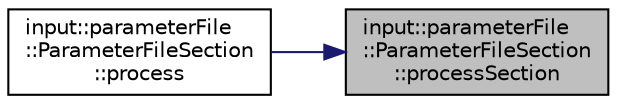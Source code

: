 digraph "input::parameterFile::ParameterFileSection::processSection"
{
 // LATEX_PDF_SIZE
  edge [fontname="Helvetica",fontsize="10",labelfontname="Helvetica",labelfontsize="10"];
  node [fontname="Helvetica",fontsize="10",shape=record];
  rankdir="RL";
  Node1 [label="input::parameterFile\l::ParameterFileSection\l::processSection",height=0.2,width=0.4,color="black", fillcolor="grey75", style="filled", fontcolor="black",tooltip=" "];
  Node1 -> Node2 [dir="back",color="midnightblue",fontsize="10",style="solid",fontname="Helvetica"];
  Node2 [label="input::parameterFile\l::ParameterFileSection\l::process",height=0.2,width=0.4,color="black", fillcolor="white", style="filled",URL="$classinput_1_1parameterFile_1_1ParameterFileSection.html#a7ec918403c6ba053d93bddabf72adffe",tooltip="reads a general parameter file section"];
}
